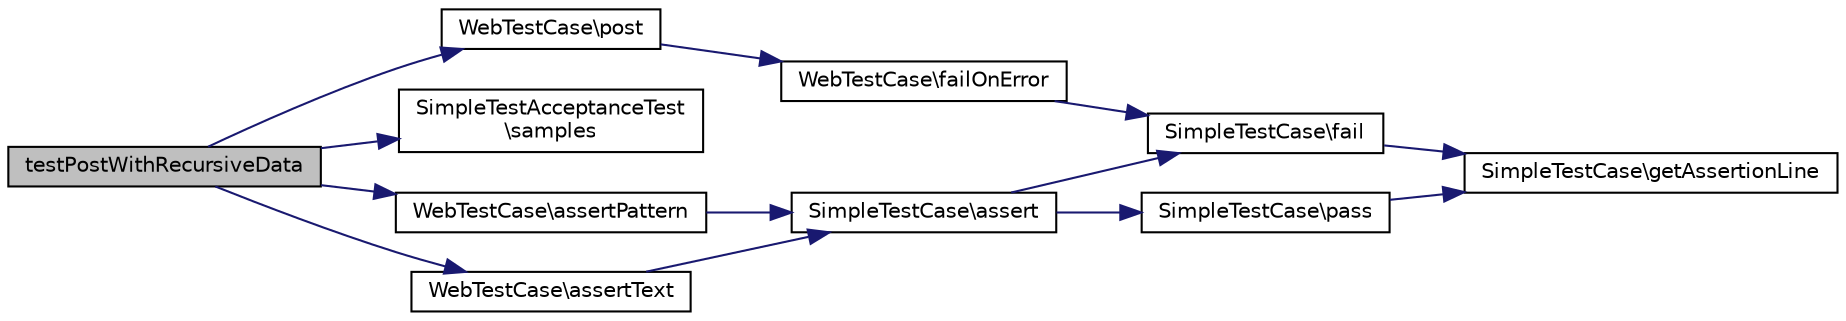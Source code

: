 digraph "testPostWithRecursiveData"
{
  edge [fontname="Helvetica",fontsize="10",labelfontname="Helvetica",labelfontsize="10"];
  node [fontname="Helvetica",fontsize="10",shape=record];
  rankdir="LR";
  Node1 [label="testPostWithRecursiveData",height=0.2,width=0.4,color="black", fillcolor="grey75", style="filled" fontcolor="black"];
  Node1 -> Node2 [color="midnightblue",fontsize="10",style="solid",fontname="Helvetica"];
  Node2 [label="WebTestCase\\post",height=0.2,width=0.4,color="black", fillcolor="white", style="filled",URL="$class_web_test_case.html#a680a458bae8a85b247073083d26e7851"];
  Node2 -> Node3 [color="midnightblue",fontsize="10",style="solid",fontname="Helvetica"];
  Node3 [label="WebTestCase\\failOnError",height=0.2,width=0.4,color="black", fillcolor="white", style="filled",URL="$class_web_test_case.html#a7a73f8af1728ee203f7246162b7dbabe"];
  Node3 -> Node4 [color="midnightblue",fontsize="10",style="solid",fontname="Helvetica"];
  Node4 [label="SimpleTestCase\\fail",height=0.2,width=0.4,color="black", fillcolor="white", style="filled",URL="$class_simple_test_case.html#a74070e976d1372da2111be1c059c6ce3"];
  Node4 -> Node5 [color="midnightblue",fontsize="10",style="solid",fontname="Helvetica"];
  Node5 [label="SimpleTestCase\\getAssertionLine",height=0.2,width=0.4,color="black", fillcolor="white", style="filled",URL="$class_simple_test_case.html#a4389a897171547fc4545f56a75bf0c9f"];
  Node1 -> Node6 [color="midnightblue",fontsize="10",style="solid",fontname="Helvetica"];
  Node6 [label="SimpleTestAcceptanceTest\l\\samples",height=0.2,width=0.4,color="black", fillcolor="white", style="filled",URL="$class_simple_test_acceptance_test.html#a604600d230bc5151ced41b3fa7291aff"];
  Node1 -> Node7 [color="midnightblue",fontsize="10",style="solid",fontname="Helvetica"];
  Node7 [label="WebTestCase\\assertPattern",height=0.2,width=0.4,color="black", fillcolor="white", style="filled",URL="$class_web_test_case.html#ae1b26b6b2b8b4575cd164ba3b1852f1b"];
  Node7 -> Node8 [color="midnightblue",fontsize="10",style="solid",fontname="Helvetica"];
  Node8 [label="SimpleTestCase\\assert",height=0.2,width=0.4,color="black", fillcolor="white", style="filled",URL="$class_simple_test_case.html#a9be3866087958c52771a4eb0921a80f8"];
  Node8 -> Node9 [color="midnightblue",fontsize="10",style="solid",fontname="Helvetica"];
  Node9 [label="SimpleTestCase\\pass",height=0.2,width=0.4,color="black", fillcolor="white", style="filled",URL="$class_simple_test_case.html#a413ec6a28c017c7f5c08af552930a023"];
  Node9 -> Node5 [color="midnightblue",fontsize="10",style="solid",fontname="Helvetica"];
  Node8 -> Node4 [color="midnightblue",fontsize="10",style="solid",fontname="Helvetica"];
  Node1 -> Node10 [color="midnightblue",fontsize="10",style="solid",fontname="Helvetica"];
  Node10 [label="WebTestCase\\assertText",height=0.2,width=0.4,color="black", fillcolor="white", style="filled",URL="$class_web_test_case.html#af295e4c06d20dd3eea274c713f4a9fbd"];
  Node10 -> Node8 [color="midnightblue",fontsize="10",style="solid",fontname="Helvetica"];
}
